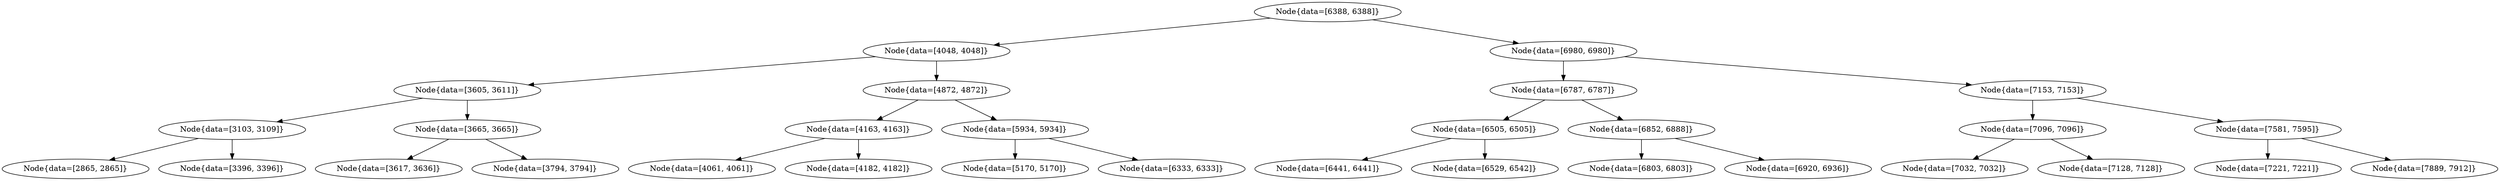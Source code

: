 digraph G{
157849544 [label="Node{data=[6388, 6388]}"]
157849544 -> 2140650516
2140650516 [label="Node{data=[4048, 4048]}"]
2140650516 -> 584643821
584643821 [label="Node{data=[3605, 3611]}"]
584643821 -> 875865328
875865328 [label="Node{data=[3103, 3109]}"]
875865328 -> 2041553769
2041553769 [label="Node{data=[2865, 2865]}"]
875865328 -> 999999316
999999316 [label="Node{data=[3396, 3396]}"]
584643821 -> 1577067350
1577067350 [label="Node{data=[3665, 3665]}"]
1577067350 -> 1333923650
1333923650 [label="Node{data=[3617, 3636]}"]
1577067350 -> 1261590832
1261590832 [label="Node{data=[3794, 3794]}"]
2140650516 -> 645896037
645896037 [label="Node{data=[4872, 4872]}"]
645896037 -> 2042235503
2042235503 [label="Node{data=[4163, 4163]}"]
2042235503 -> 639492613
639492613 [label="Node{data=[4061, 4061]}"]
2042235503 -> 2134885423
2134885423 [label="Node{data=[4182, 4182]}"]
645896037 -> 631349266
631349266 [label="Node{data=[5934, 5934]}"]
631349266 -> 216084411
216084411 [label="Node{data=[5170, 5170]}"]
631349266 -> 1160112616
1160112616 [label="Node{data=[6333, 6333]}"]
157849544 -> 1144673247
1144673247 [label="Node{data=[6980, 6980]}"]
1144673247 -> 1815337594
1815337594 [label="Node{data=[6787, 6787]}"]
1815337594 -> 1772797104
1772797104 [label="Node{data=[6505, 6505]}"]
1772797104 -> 53113540
53113540 [label="Node{data=[6441, 6441]}"]
1772797104 -> 362311125
362311125 [label="Node{data=[6529, 6542]}"]
1815337594 -> 1737135382
1737135382 [label="Node{data=[6852, 6888]}"]
1737135382 -> 1543105131
1543105131 [label="Node{data=[6803, 6803]}"]
1737135382 -> 194318210
194318210 [label="Node{data=[6920, 6936]}"]
1144673247 -> 1563766240
1563766240 [label="Node{data=[7153, 7153]}"]
1563766240 -> 1847865717
1847865717 [label="Node{data=[7096, 7096]}"]
1847865717 -> 2048537704
2048537704 [label="Node{data=[7032, 7032]}"]
1847865717 -> 1506856374
1506856374 [label="Node{data=[7128, 7128]}"]
1563766240 -> 771666241
771666241 [label="Node{data=[7581, 7595]}"]
771666241 -> 1654555154
1654555154 [label="Node{data=[7221, 7221]}"]
771666241 -> 1233933149
1233933149 [label="Node{data=[7889, 7912]}"]
}
